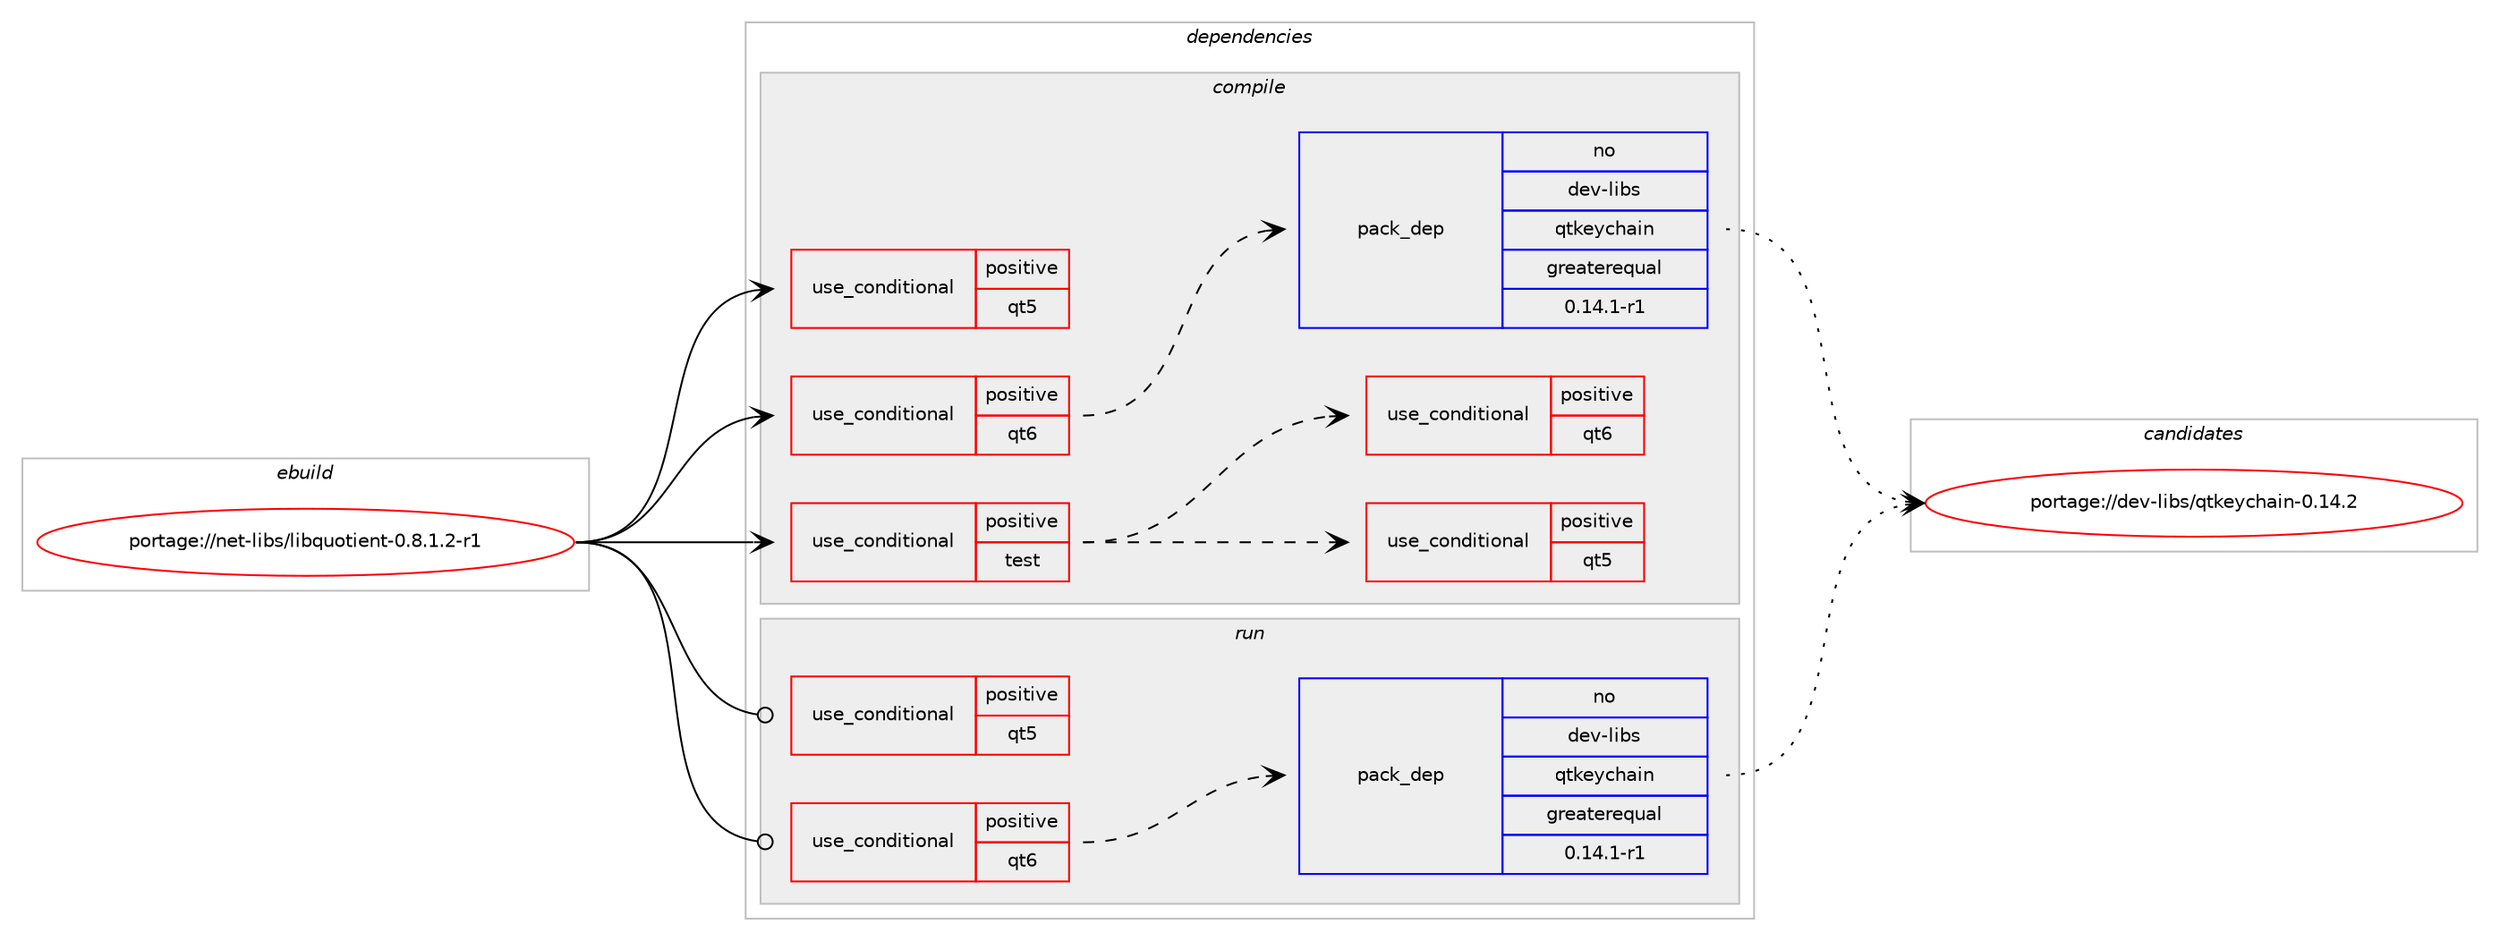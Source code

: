 digraph prolog {

# *************
# Graph options
# *************

newrank=true;
concentrate=true;
compound=true;
graph [rankdir=LR,fontname=Helvetica,fontsize=10,ranksep=1.5];#, ranksep=2.5, nodesep=0.2];
edge  [arrowhead=vee];
node  [fontname=Helvetica,fontsize=10];

# **********
# The ebuild
# **********

subgraph cluster_leftcol {
color=gray;
rank=same;
label=<<i>ebuild</i>>;
id [label="portage://net-libs/libquotient-0.8.1.2-r1", color=red, width=4, href="../net-libs/libquotient-0.8.1.2-r1.svg"];
}

# ****************
# The dependencies
# ****************

subgraph cluster_midcol {
color=gray;
label=<<i>dependencies</i>>;
subgraph cluster_compile {
fillcolor="#eeeeee";
style=filled;
label=<<i>compile</i>>;
subgraph cond816 {
dependency1262 [label=<<TABLE BORDER="0" CELLBORDER="1" CELLSPACING="0" CELLPADDING="4"><TR><TD ROWSPAN="3" CELLPADDING="10">use_conditional</TD></TR><TR><TD>positive</TD></TR><TR><TD>qt5</TD></TR></TABLE>>, shape=none, color=red];
# *** BEGIN UNKNOWN DEPENDENCY TYPE (TODO) ***
# dependency1262 -> package_dependency(portage://net-libs/libquotient-0.8.1.2-r1,install,no,dev-libs,qtkeychain,none,[,,],any_same_slot,[use(enable(qt5),positive)])
# *** END UNKNOWN DEPENDENCY TYPE (TODO) ***

# *** BEGIN UNKNOWN DEPENDENCY TYPE (TODO) ***
# dependency1262 -> package_dependency(portage://net-libs/libquotient-0.8.1.2-r1,install,no,dev-qt,qtcore,none,[,,],[slot(5)],[])
# *** END UNKNOWN DEPENDENCY TYPE (TODO) ***

# *** BEGIN UNKNOWN DEPENDENCY TYPE (TODO) ***
# dependency1262 -> package_dependency(portage://net-libs/libquotient-0.8.1.2-r1,install,no,dev-qt,qtgui,none,[,,],[slot(5)],[])
# *** END UNKNOWN DEPENDENCY TYPE (TODO) ***

# *** BEGIN UNKNOWN DEPENDENCY TYPE (TODO) ***
# dependency1262 -> package_dependency(portage://net-libs/libquotient-0.8.1.2-r1,install,no,dev-qt,qtmultimedia,none,[,,],[slot(5)],[])
# *** END UNKNOWN DEPENDENCY TYPE (TODO) ***

# *** BEGIN UNKNOWN DEPENDENCY TYPE (TODO) ***
# dependency1262 -> package_dependency(portage://net-libs/libquotient-0.8.1.2-r1,install,no,dev-qt,qtnetwork,none,[,,],[slot(5)],[use(enable(ssl),none)])
# *** END UNKNOWN DEPENDENCY TYPE (TODO) ***

# *** BEGIN UNKNOWN DEPENDENCY TYPE (TODO) ***
# dependency1262 -> package_dependency(portage://net-libs/libquotient-0.8.1.2-r1,install,no,dev-qt,qtsql,none,[,,],[slot(5)],[])
# *** END UNKNOWN DEPENDENCY TYPE (TODO) ***

}
id:e -> dependency1262:w [weight=20,style="solid",arrowhead="vee"];
subgraph cond817 {
dependency1263 [label=<<TABLE BORDER="0" CELLBORDER="1" CELLSPACING="0" CELLPADDING="4"><TR><TD ROWSPAN="3" CELLPADDING="10">use_conditional</TD></TR><TR><TD>positive</TD></TR><TR><TD>qt6</TD></TR></TABLE>>, shape=none, color=red];
subgraph pack420 {
dependency1264 [label=<<TABLE BORDER="0" CELLBORDER="1" CELLSPACING="0" CELLPADDING="4" WIDTH="220"><TR><TD ROWSPAN="6" CELLPADDING="30">pack_dep</TD></TR><TR><TD WIDTH="110">no</TD></TR><TR><TD>dev-libs</TD></TR><TR><TD>qtkeychain</TD></TR><TR><TD>greaterequal</TD></TR><TR><TD>0.14.1-r1</TD></TR></TABLE>>, shape=none, color=blue];
}
dependency1263:e -> dependency1264:w [weight=20,style="dashed",arrowhead="vee"];
# *** BEGIN UNKNOWN DEPENDENCY TYPE (TODO) ***
# dependency1263 -> package_dependency(portage://net-libs/libquotient-0.8.1.2-r1,install,no,dev-qt,qtbase,none,[,,],[slot(6)],[use(enable(gui),none),use(enable(network),none),use(enable(sql),none),use(enable(ssl),none)])
# *** END UNKNOWN DEPENDENCY TYPE (TODO) ***

# *** BEGIN UNKNOWN DEPENDENCY TYPE (TODO) ***
# dependency1263 -> package_dependency(portage://net-libs/libquotient-0.8.1.2-r1,install,no,dev-qt,qtmultimedia,none,[,,],[slot(6)],[])
# *** END UNKNOWN DEPENDENCY TYPE (TODO) ***

}
id:e -> dependency1263:w [weight=20,style="solid",arrowhead="vee"];
subgraph cond818 {
dependency1265 [label=<<TABLE BORDER="0" CELLBORDER="1" CELLSPACING="0" CELLPADDING="4"><TR><TD ROWSPAN="3" CELLPADDING="10">use_conditional</TD></TR><TR><TD>positive</TD></TR><TR><TD>test</TD></TR></TABLE>>, shape=none, color=red];
subgraph cond819 {
dependency1266 [label=<<TABLE BORDER="0" CELLBORDER="1" CELLSPACING="0" CELLPADDING="4"><TR><TD ROWSPAN="3" CELLPADDING="10">use_conditional</TD></TR><TR><TD>positive</TD></TR><TR><TD>qt5</TD></TR></TABLE>>, shape=none, color=red];
# *** BEGIN UNKNOWN DEPENDENCY TYPE (TODO) ***
# dependency1266 -> package_dependency(portage://net-libs/libquotient-0.8.1.2-r1,install,no,dev-qt,qtconcurrent,none,[,,],[slot(5)],[])
# *** END UNKNOWN DEPENDENCY TYPE (TODO) ***

# *** BEGIN UNKNOWN DEPENDENCY TYPE (TODO) ***
# dependency1266 -> package_dependency(portage://net-libs/libquotient-0.8.1.2-r1,install,no,dev-qt,qttest,none,[,,],[slot(5)],[])
# *** END UNKNOWN DEPENDENCY TYPE (TODO) ***

}
dependency1265:e -> dependency1266:w [weight=20,style="dashed",arrowhead="vee"];
subgraph cond820 {
dependency1267 [label=<<TABLE BORDER="0" CELLBORDER="1" CELLSPACING="0" CELLPADDING="4"><TR><TD ROWSPAN="3" CELLPADDING="10">use_conditional</TD></TR><TR><TD>positive</TD></TR><TR><TD>qt6</TD></TR></TABLE>>, shape=none, color=red];
# *** BEGIN UNKNOWN DEPENDENCY TYPE (TODO) ***
# dependency1267 -> package_dependency(portage://net-libs/libquotient-0.8.1.2-r1,install,no,dev-qt,qtbase,none,[,,],[slot(6)],[use(enable(concurrent),none)])
# *** END UNKNOWN DEPENDENCY TYPE (TODO) ***

}
dependency1265:e -> dependency1267:w [weight=20,style="dashed",arrowhead="vee"];
}
id:e -> dependency1265:w [weight=20,style="solid",arrowhead="vee"];
# *** BEGIN UNKNOWN DEPENDENCY TYPE (TODO) ***
# id -> package_dependency(portage://net-libs/libquotient-0.8.1.2-r1,install,no,dev-libs,olm,none,[,,],[],[])
# *** END UNKNOWN DEPENDENCY TYPE (TODO) ***

# *** BEGIN UNKNOWN DEPENDENCY TYPE (TODO) ***
# id -> package_dependency(portage://net-libs/libquotient-0.8.1.2-r1,install,no,dev-libs,openssl,none,[,,],any_same_slot,[])
# *** END UNKNOWN DEPENDENCY TYPE (TODO) ***

}
subgraph cluster_compileandrun {
fillcolor="#eeeeee";
style=filled;
label=<<i>compile and run</i>>;
}
subgraph cluster_run {
fillcolor="#eeeeee";
style=filled;
label=<<i>run</i>>;
subgraph cond821 {
dependency1268 [label=<<TABLE BORDER="0" CELLBORDER="1" CELLSPACING="0" CELLPADDING="4"><TR><TD ROWSPAN="3" CELLPADDING="10">use_conditional</TD></TR><TR><TD>positive</TD></TR><TR><TD>qt5</TD></TR></TABLE>>, shape=none, color=red];
# *** BEGIN UNKNOWN DEPENDENCY TYPE (TODO) ***
# dependency1268 -> package_dependency(portage://net-libs/libquotient-0.8.1.2-r1,run,no,dev-libs,qtkeychain,none,[,,],any_same_slot,[use(enable(qt5),positive)])
# *** END UNKNOWN DEPENDENCY TYPE (TODO) ***

# *** BEGIN UNKNOWN DEPENDENCY TYPE (TODO) ***
# dependency1268 -> package_dependency(portage://net-libs/libquotient-0.8.1.2-r1,run,no,dev-qt,qtcore,none,[,,],[slot(5)],[])
# *** END UNKNOWN DEPENDENCY TYPE (TODO) ***

# *** BEGIN UNKNOWN DEPENDENCY TYPE (TODO) ***
# dependency1268 -> package_dependency(portage://net-libs/libquotient-0.8.1.2-r1,run,no,dev-qt,qtgui,none,[,,],[slot(5)],[])
# *** END UNKNOWN DEPENDENCY TYPE (TODO) ***

# *** BEGIN UNKNOWN DEPENDENCY TYPE (TODO) ***
# dependency1268 -> package_dependency(portage://net-libs/libquotient-0.8.1.2-r1,run,no,dev-qt,qtmultimedia,none,[,,],[slot(5)],[])
# *** END UNKNOWN DEPENDENCY TYPE (TODO) ***

# *** BEGIN UNKNOWN DEPENDENCY TYPE (TODO) ***
# dependency1268 -> package_dependency(portage://net-libs/libquotient-0.8.1.2-r1,run,no,dev-qt,qtnetwork,none,[,,],[slot(5)],[use(enable(ssl),none)])
# *** END UNKNOWN DEPENDENCY TYPE (TODO) ***

# *** BEGIN UNKNOWN DEPENDENCY TYPE (TODO) ***
# dependency1268 -> package_dependency(portage://net-libs/libquotient-0.8.1.2-r1,run,no,dev-qt,qtsql,none,[,,],[slot(5)],[])
# *** END UNKNOWN DEPENDENCY TYPE (TODO) ***

}
id:e -> dependency1268:w [weight=20,style="solid",arrowhead="odot"];
subgraph cond822 {
dependency1269 [label=<<TABLE BORDER="0" CELLBORDER="1" CELLSPACING="0" CELLPADDING="4"><TR><TD ROWSPAN="3" CELLPADDING="10">use_conditional</TD></TR><TR><TD>positive</TD></TR><TR><TD>qt6</TD></TR></TABLE>>, shape=none, color=red];
subgraph pack421 {
dependency1270 [label=<<TABLE BORDER="0" CELLBORDER="1" CELLSPACING="0" CELLPADDING="4" WIDTH="220"><TR><TD ROWSPAN="6" CELLPADDING="30">pack_dep</TD></TR><TR><TD WIDTH="110">no</TD></TR><TR><TD>dev-libs</TD></TR><TR><TD>qtkeychain</TD></TR><TR><TD>greaterequal</TD></TR><TR><TD>0.14.1-r1</TD></TR></TABLE>>, shape=none, color=blue];
}
dependency1269:e -> dependency1270:w [weight=20,style="dashed",arrowhead="vee"];
# *** BEGIN UNKNOWN DEPENDENCY TYPE (TODO) ***
# dependency1269 -> package_dependency(portage://net-libs/libquotient-0.8.1.2-r1,run,no,dev-qt,qtbase,none,[,,],[slot(6)],[use(enable(gui),none),use(enable(network),none),use(enable(sql),none),use(enable(ssl),none)])
# *** END UNKNOWN DEPENDENCY TYPE (TODO) ***

# *** BEGIN UNKNOWN DEPENDENCY TYPE (TODO) ***
# dependency1269 -> package_dependency(portage://net-libs/libquotient-0.8.1.2-r1,run,no,dev-qt,qtmultimedia,none,[,,],[slot(6)],[])
# *** END UNKNOWN DEPENDENCY TYPE (TODO) ***

}
id:e -> dependency1269:w [weight=20,style="solid",arrowhead="odot"];
# *** BEGIN UNKNOWN DEPENDENCY TYPE (TODO) ***
# id -> package_dependency(portage://net-libs/libquotient-0.8.1.2-r1,run,no,dev-libs,olm,none,[,,],[],[])
# *** END UNKNOWN DEPENDENCY TYPE (TODO) ***

# *** BEGIN UNKNOWN DEPENDENCY TYPE (TODO) ***
# id -> package_dependency(portage://net-libs/libquotient-0.8.1.2-r1,run,no,dev-libs,openssl,none,[,,],any_same_slot,[])
# *** END UNKNOWN DEPENDENCY TYPE (TODO) ***

}
}

# **************
# The candidates
# **************

subgraph cluster_choices {
rank=same;
color=gray;
label=<<i>candidates</i>>;

subgraph choice420 {
color=black;
nodesep=1;
choice100101118451081059811547113116107101121991049710511045484649524650 [label="portage://dev-libs/qtkeychain-0.14.2", color=red, width=4,href="../dev-libs/qtkeychain-0.14.2.svg"];
dependency1264:e -> choice100101118451081059811547113116107101121991049710511045484649524650:w [style=dotted,weight="100"];
}
subgraph choice421 {
color=black;
nodesep=1;
choice100101118451081059811547113116107101121991049710511045484649524650 [label="portage://dev-libs/qtkeychain-0.14.2", color=red, width=4,href="../dev-libs/qtkeychain-0.14.2.svg"];
dependency1270:e -> choice100101118451081059811547113116107101121991049710511045484649524650:w [style=dotted,weight="100"];
}
}

}
